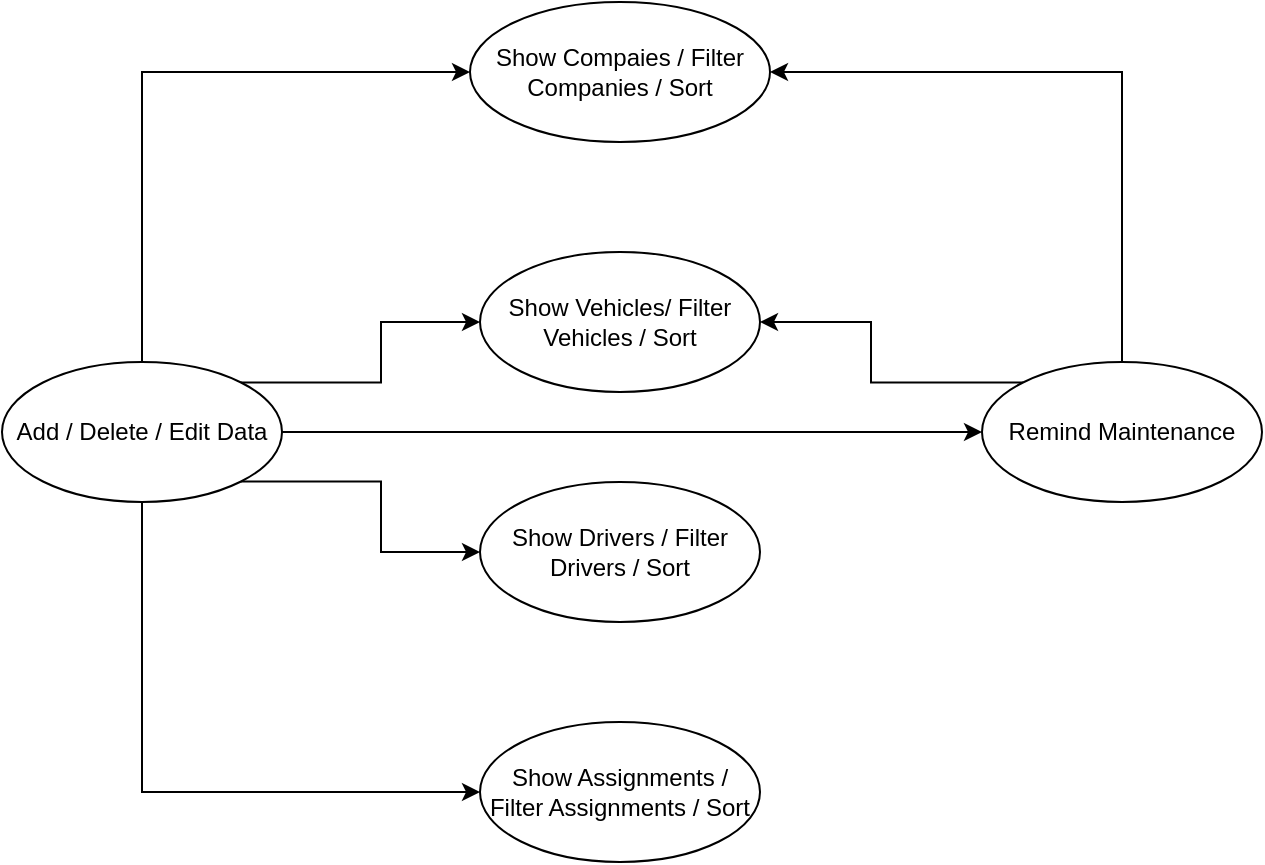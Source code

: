 <mxfile version="25.0.2">
  <diagram id="C5RBs43oDa-KdzZeNtuy" name="Page-1">
    <mxGraphModel dx="1434" dy="884" grid="1" gridSize="10" guides="1" tooltips="1" connect="1" arrows="1" fold="1" page="1" pageScale="1" pageWidth="827" pageHeight="1169" math="0" shadow="0">
      <root>
        <mxCell id="WIyWlLk6GJQsqaUBKTNV-0" />
        <mxCell id="WIyWlLk6GJQsqaUBKTNV-1" parent="WIyWlLk6GJQsqaUBKTNV-0" />
        <mxCell id="v4uoCfPIXcXYAIvkV1ZK-0" value="Show Compaies / Filter Companies / Sort" style="ellipse;whiteSpace=wrap;html=1;" vertex="1" parent="WIyWlLk6GJQsqaUBKTNV-1">
          <mxGeometry x="344" y="180" width="150" height="70" as="geometry" />
        </mxCell>
        <mxCell id="v4uoCfPIXcXYAIvkV1ZK-3" value="Show Vehicles/ Filter Vehicles / Sort" style="ellipse;whiteSpace=wrap;html=1;" vertex="1" parent="WIyWlLk6GJQsqaUBKTNV-1">
          <mxGeometry x="349" y="305" width="140" height="70" as="geometry" />
        </mxCell>
        <mxCell id="v4uoCfPIXcXYAIvkV1ZK-21" style="edgeStyle=orthogonalEdgeStyle;rounded=0;orthogonalLoop=1;jettySize=auto;html=1;exitX=0;exitY=0;exitDx=0;exitDy=0;entryX=1;entryY=0.5;entryDx=0;entryDy=0;" edge="1" parent="WIyWlLk6GJQsqaUBKTNV-1" source="v4uoCfPIXcXYAIvkV1ZK-7" target="v4uoCfPIXcXYAIvkV1ZK-3">
          <mxGeometry relative="1" as="geometry" />
        </mxCell>
        <mxCell id="v4uoCfPIXcXYAIvkV1ZK-22" style="edgeStyle=orthogonalEdgeStyle;rounded=0;orthogonalLoop=1;jettySize=auto;html=1;exitX=0.5;exitY=0;exitDx=0;exitDy=0;entryX=1;entryY=0.5;entryDx=0;entryDy=0;" edge="1" parent="WIyWlLk6GJQsqaUBKTNV-1" source="v4uoCfPIXcXYAIvkV1ZK-7" target="v4uoCfPIXcXYAIvkV1ZK-0">
          <mxGeometry relative="1" as="geometry" />
        </mxCell>
        <mxCell id="v4uoCfPIXcXYAIvkV1ZK-7" value="Remind Maintenance" style="ellipse;whiteSpace=wrap;html=1;" vertex="1" parent="WIyWlLk6GJQsqaUBKTNV-1">
          <mxGeometry x="600" y="360" width="140" height="70" as="geometry" />
        </mxCell>
        <mxCell id="v4uoCfPIXcXYAIvkV1ZK-8" value="Show Drivers / Filter Drivers / Sort" style="ellipse;whiteSpace=wrap;html=1;" vertex="1" parent="WIyWlLk6GJQsqaUBKTNV-1">
          <mxGeometry x="349" y="420" width="140" height="70" as="geometry" />
        </mxCell>
        <mxCell id="v4uoCfPIXcXYAIvkV1ZK-9" value="Show Assignments / Filter Assignments / Sort" style="ellipse;whiteSpace=wrap;html=1;" vertex="1" parent="WIyWlLk6GJQsqaUBKTNV-1">
          <mxGeometry x="349" y="540" width="140" height="70" as="geometry" />
        </mxCell>
        <mxCell id="v4uoCfPIXcXYAIvkV1ZK-17" style="edgeStyle=orthogonalEdgeStyle;rounded=0;orthogonalLoop=1;jettySize=auto;html=1;exitX=0.5;exitY=0;exitDx=0;exitDy=0;entryX=0;entryY=0.5;entryDx=0;entryDy=0;" edge="1" parent="WIyWlLk6GJQsqaUBKTNV-1" source="v4uoCfPIXcXYAIvkV1ZK-10" target="v4uoCfPIXcXYAIvkV1ZK-0">
          <mxGeometry relative="1" as="geometry" />
        </mxCell>
        <mxCell id="v4uoCfPIXcXYAIvkV1ZK-18" style="edgeStyle=orthogonalEdgeStyle;rounded=0;orthogonalLoop=1;jettySize=auto;html=1;exitX=1;exitY=0;exitDx=0;exitDy=0;" edge="1" parent="WIyWlLk6GJQsqaUBKTNV-1" source="v4uoCfPIXcXYAIvkV1ZK-10" target="v4uoCfPIXcXYAIvkV1ZK-3">
          <mxGeometry relative="1" as="geometry" />
        </mxCell>
        <mxCell id="v4uoCfPIXcXYAIvkV1ZK-19" style="edgeStyle=orthogonalEdgeStyle;rounded=0;orthogonalLoop=1;jettySize=auto;html=1;exitX=1;exitY=1;exitDx=0;exitDy=0;entryX=0;entryY=0.5;entryDx=0;entryDy=0;" edge="1" parent="WIyWlLk6GJQsqaUBKTNV-1" source="v4uoCfPIXcXYAIvkV1ZK-10" target="v4uoCfPIXcXYAIvkV1ZK-8">
          <mxGeometry relative="1" as="geometry" />
        </mxCell>
        <mxCell id="v4uoCfPIXcXYAIvkV1ZK-20" style="edgeStyle=orthogonalEdgeStyle;rounded=0;orthogonalLoop=1;jettySize=auto;html=1;exitX=0.5;exitY=1;exitDx=0;exitDy=0;entryX=0;entryY=0.5;entryDx=0;entryDy=0;" edge="1" parent="WIyWlLk6GJQsqaUBKTNV-1" source="v4uoCfPIXcXYAIvkV1ZK-10" target="v4uoCfPIXcXYAIvkV1ZK-9">
          <mxGeometry relative="1" as="geometry" />
        </mxCell>
        <mxCell id="v4uoCfPIXcXYAIvkV1ZK-23" style="edgeStyle=orthogonalEdgeStyle;rounded=0;orthogonalLoop=1;jettySize=auto;html=1;exitX=1;exitY=0.5;exitDx=0;exitDy=0;entryX=0;entryY=0.5;entryDx=0;entryDy=0;" edge="1" parent="WIyWlLk6GJQsqaUBKTNV-1" source="v4uoCfPIXcXYAIvkV1ZK-10" target="v4uoCfPIXcXYAIvkV1ZK-7">
          <mxGeometry relative="1" as="geometry" />
        </mxCell>
        <mxCell id="v4uoCfPIXcXYAIvkV1ZK-10" value="Add / Delete / Edit Data" style="ellipse;whiteSpace=wrap;html=1;" vertex="1" parent="WIyWlLk6GJQsqaUBKTNV-1">
          <mxGeometry x="110" y="360" width="140" height="70" as="geometry" />
        </mxCell>
      </root>
    </mxGraphModel>
  </diagram>
</mxfile>
